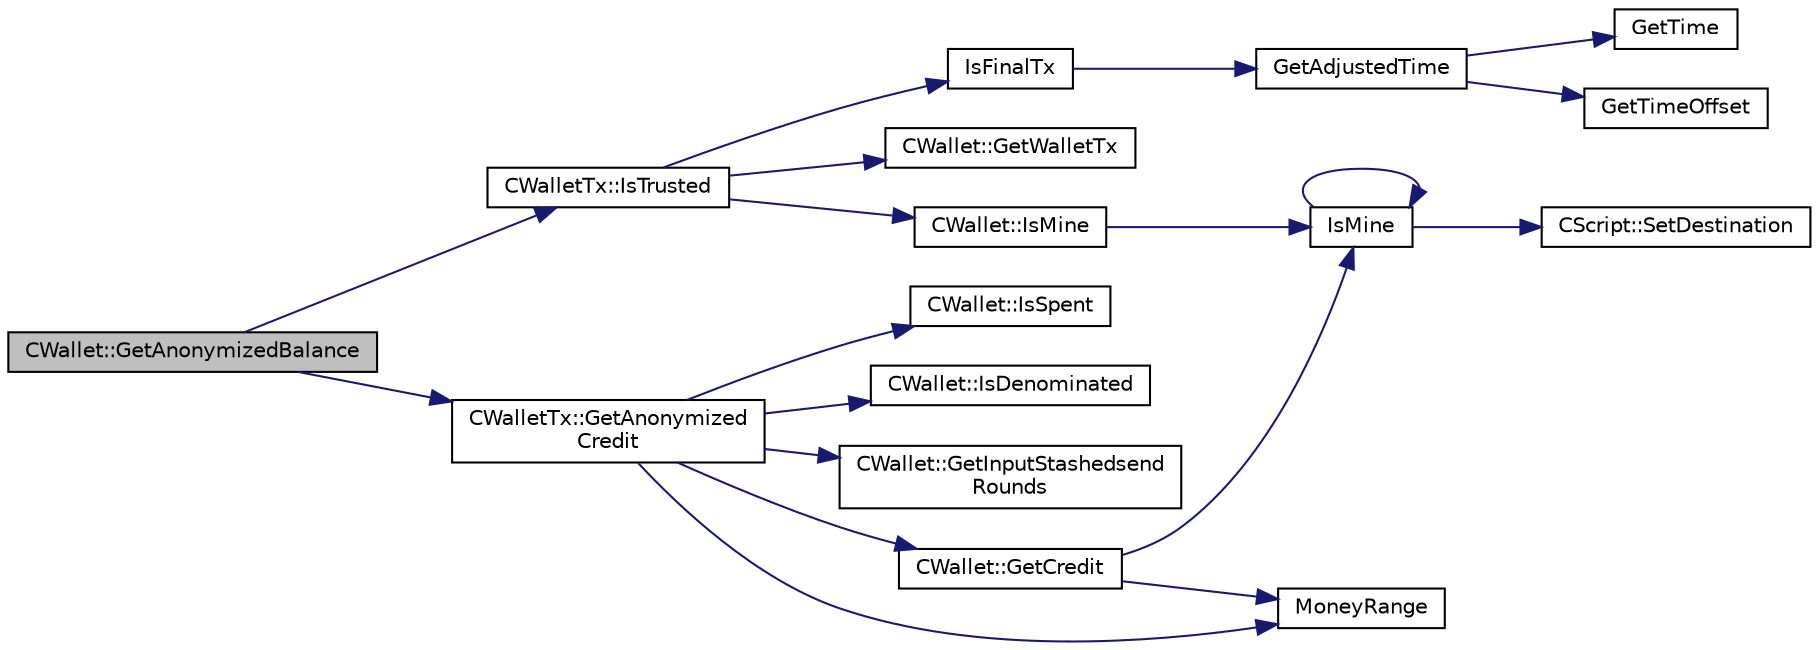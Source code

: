 digraph "CWallet::GetAnonymizedBalance"
{
  edge [fontname="Helvetica",fontsize="10",labelfontname="Helvetica",labelfontsize="10"];
  node [fontname="Helvetica",fontsize="10",shape=record];
  rankdir="LR";
  Node1350 [label="CWallet::GetAnonymizedBalance",height=0.2,width=0.4,color="black", fillcolor="grey75", style="filled", fontcolor="black"];
  Node1350 -> Node1351 [color="midnightblue",fontsize="10",style="solid",fontname="Helvetica"];
  Node1351 [label="CWalletTx::IsTrusted",height=0.2,width=0.4,color="black", fillcolor="white", style="filled",URL="$d6/d53/class_c_wallet_tx.html#a71efb0d5b5def8ae00a1d74b8741bfcb"];
  Node1351 -> Node1352 [color="midnightblue",fontsize="10",style="solid",fontname="Helvetica"];
  Node1352 [label="IsFinalTx",height=0.2,width=0.4,color="black", fillcolor="white", style="filled",URL="$df/d0a/main_8cpp.html#adc332cd7ac94e639bb4239618341be19"];
  Node1352 -> Node1353 [color="midnightblue",fontsize="10",style="solid",fontname="Helvetica"];
  Node1353 [label="GetAdjustedTime",height=0.2,width=0.4,color="black", fillcolor="white", style="filled",URL="$df/d2d/util_8cpp.html#a09f81b9c7650f898cf3cf305b87547e6"];
  Node1353 -> Node1354 [color="midnightblue",fontsize="10",style="solid",fontname="Helvetica"];
  Node1354 [label="GetTime",height=0.2,width=0.4,color="black", fillcolor="white", style="filled",URL="$df/d2d/util_8cpp.html#a46fac5fba8ba905b5f9acb364f5d8c6f"];
  Node1353 -> Node1355 [color="midnightblue",fontsize="10",style="solid",fontname="Helvetica"];
  Node1355 [label="GetTimeOffset",height=0.2,width=0.4,color="black", fillcolor="white", style="filled",URL="$df/d2d/util_8cpp.html#a50ca5344c75631267633f15cfe5e983e"];
  Node1351 -> Node1356 [color="midnightblue",fontsize="10",style="solid",fontname="Helvetica"];
  Node1356 [label="CWallet::GetWalletTx",height=0.2,width=0.4,color="black", fillcolor="white", style="filled",URL="$d2/de5/class_c_wallet.html#ac496716bb889a5934fa27398aeb2330a"];
  Node1351 -> Node1357 [color="midnightblue",fontsize="10",style="solid",fontname="Helvetica"];
  Node1357 [label="CWallet::IsMine",height=0.2,width=0.4,color="black", fillcolor="white", style="filled",URL="$d2/de5/class_c_wallet.html#a4eada57edc1c443564b8cc9b853d955c"];
  Node1357 -> Node1358 [color="midnightblue",fontsize="10",style="solid",fontname="Helvetica"];
  Node1358 [label="IsMine",height=0.2,width=0.4,color="black", fillcolor="white", style="filled",URL="$dd/d0f/script_8cpp.html#adc59cf67d903c1ba1ef225561b85bfce"];
  Node1358 -> Node1359 [color="midnightblue",fontsize="10",style="solid",fontname="Helvetica"];
  Node1359 [label="CScript::SetDestination",height=0.2,width=0.4,color="black", fillcolor="white", style="filled",URL="$d9/d4b/class_c_script.html#ad1b5a9077241aa06116040c4f1b7c31e"];
  Node1358 -> Node1358 [color="midnightblue",fontsize="10",style="solid",fontname="Helvetica"];
  Node1350 -> Node1360 [color="midnightblue",fontsize="10",style="solid",fontname="Helvetica"];
  Node1360 [label="CWalletTx::GetAnonymized\lCredit",height=0.2,width=0.4,color="black", fillcolor="white", style="filled",URL="$d6/d53/class_c_wallet_tx.html#a49cae757845e1bf0cb3c8e17bd96d4a1"];
  Node1360 -> Node1361 [color="midnightblue",fontsize="10",style="solid",fontname="Helvetica"];
  Node1361 [label="CWallet::IsSpent",height=0.2,width=0.4,color="black", fillcolor="white", style="filled",URL="$d2/de5/class_c_wallet.html#a6adcf1c224ed3c3fe4b0b19f6fca75d8"];
  Node1360 -> Node1362 [color="midnightblue",fontsize="10",style="solid",fontname="Helvetica"];
  Node1362 [label="CWallet::IsDenominated",height=0.2,width=0.4,color="black", fillcolor="white", style="filled",URL="$d2/de5/class_c_wallet.html#aadbae9ed508f11c3c2cd4c5a3ecc3477"];
  Node1360 -> Node1363 [color="midnightblue",fontsize="10",style="solid",fontname="Helvetica"];
  Node1363 [label="CWallet::GetInputStashedsend\lRounds",height=0.2,width=0.4,color="black", fillcolor="white", style="filled",URL="$d2/de5/class_c_wallet.html#a9a6ea9a3fe28ec7ef0ed0871647b59db"];
  Node1360 -> Node1364 [color="midnightblue",fontsize="10",style="solid",fontname="Helvetica"];
  Node1364 [label="CWallet::GetCredit",height=0.2,width=0.4,color="black", fillcolor="white", style="filled",URL="$d2/de5/class_c_wallet.html#aa60b69c7d4ea6063ed83b13d7c6fe695"];
  Node1364 -> Node1365 [color="midnightblue",fontsize="10",style="solid",fontname="Helvetica"];
  Node1365 [label="MoneyRange",height=0.2,width=0.4,color="black", fillcolor="white", style="filled",URL="$dd/d2f/amount_8h.html#a12db56a9a1c931941f0943ecbb278aae"];
  Node1364 -> Node1358 [color="midnightblue",fontsize="10",style="solid",fontname="Helvetica"];
  Node1360 -> Node1365 [color="midnightblue",fontsize="10",style="solid",fontname="Helvetica"];
}
